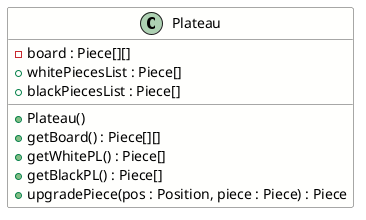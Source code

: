 @startuml
skinparam classBorderColor #4F4F4F
skinparam classBackgroundColor #FFFFFD

class Plateau{
    - board : Piece[][]
    + whitePiecesList : Piece[]
    + blackPiecesList : Piece[]
    

    + Plateau()
    + getBoard() : Piece[][]
    + getWhitePL() : Piece[]
    + getBlackPL() : Piece[]
    + upgradePiece(pos : Position, piece : Piece) : Piece

}

@enduml